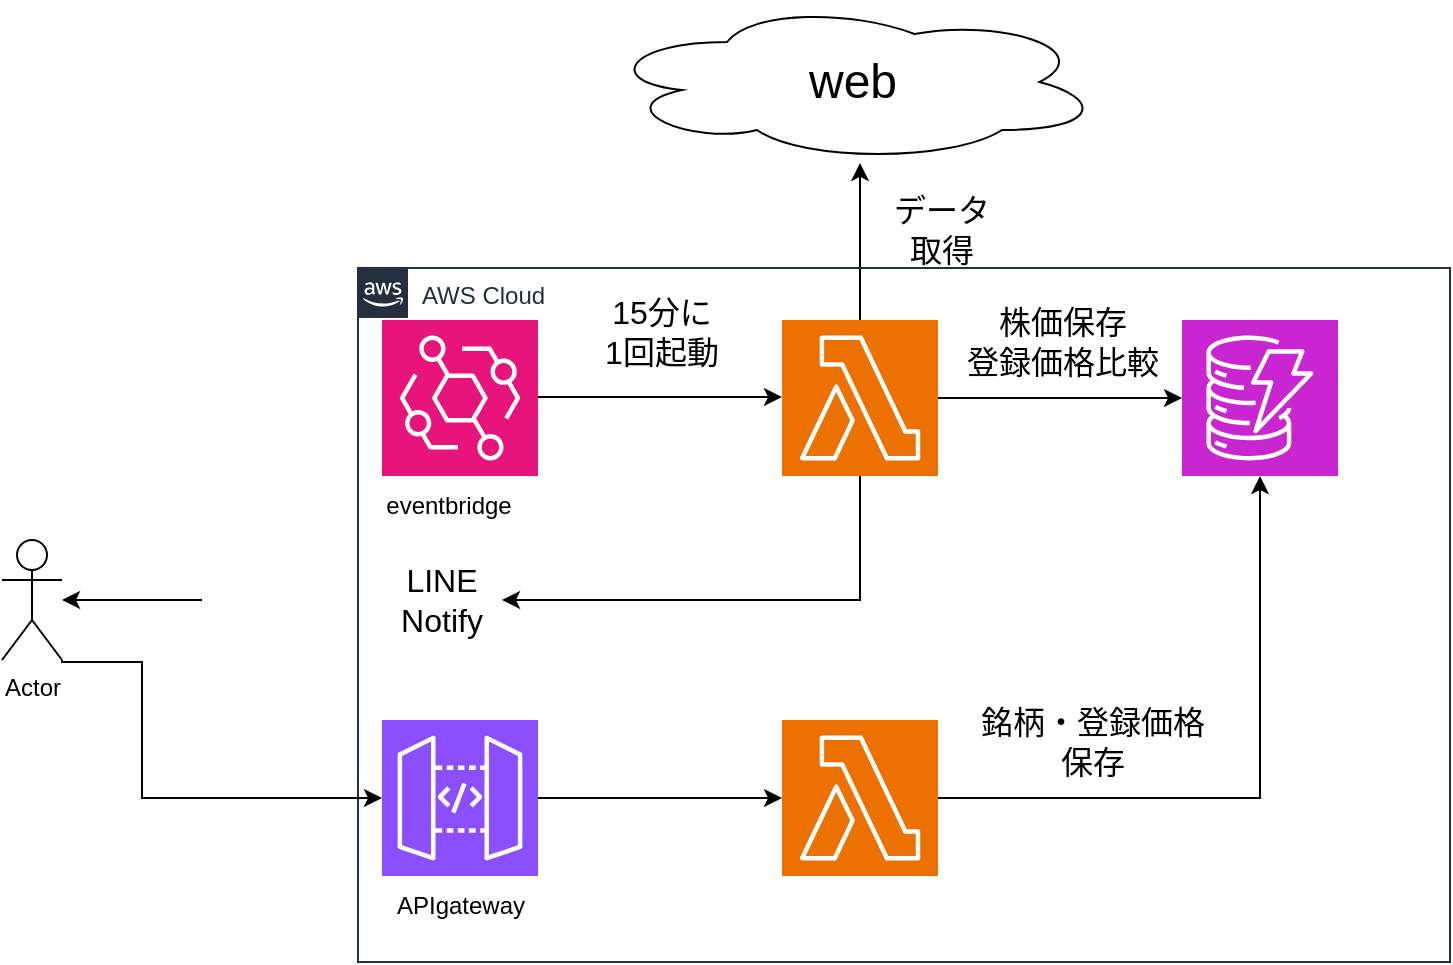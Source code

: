 <mxfile version="22.0.0" type="device">
  <diagram name="ページ1" id="7xlgtff8WEeSIWT2jsZ6">
    <mxGraphModel dx="934" dy="591" grid="1" gridSize="10" guides="1" tooltips="1" connect="1" arrows="1" fold="1" page="1" pageScale="1" pageWidth="827" pageHeight="1169" math="0" shadow="0">
      <root>
        <mxCell id="0" />
        <mxCell id="1" parent="0" />
        <mxCell id="yF9hUffa3QwHOXRLwSRs-1" value="Actor" style="shape=umlActor;verticalLabelPosition=bottom;verticalAlign=top;html=1;outlineConnect=0;" vertex="1" parent="1">
          <mxGeometry x="10" y="289" width="30" height="60" as="geometry" />
        </mxCell>
        <mxCell id="yF9hUffa3QwHOXRLwSRs-2" value="" style="sketch=0;points=[[0,0,0],[0.25,0,0],[0.5,0,0],[0.75,0,0],[1,0,0],[0,1,0],[0.25,1,0],[0.5,1,0],[0.75,1,0],[1,1,0],[0,0.25,0],[0,0.5,0],[0,0.75,0],[1,0.25,0],[1,0.5,0],[1,0.75,0]];outlineConnect=0;fontColor=#232F3E;fillColor=#C925D1;strokeColor=#ffffff;dashed=0;verticalLabelPosition=bottom;verticalAlign=top;align=center;html=1;fontSize=12;fontStyle=0;aspect=fixed;shape=mxgraph.aws4.resourceIcon;resIcon=mxgraph.aws4.dynamodb;" vertex="1" parent="1">
          <mxGeometry x="600" y="179" width="78" height="78" as="geometry" />
        </mxCell>
        <mxCell id="yF9hUffa3QwHOXRLwSRs-3" value="" style="sketch=0;points=[[0,0,0],[0.25,0,0],[0.5,0,0],[0.75,0,0],[1,0,0],[0,1,0],[0.25,1,0],[0.5,1,0],[0.75,1,0],[1,1,0],[0,0.25,0],[0,0.5,0],[0,0.75,0],[1,0.25,0],[1,0.5,0],[1,0.75,0]];outlineConnect=0;fontColor=#232F3E;fillColor=#ED7100;strokeColor=#ffffff;dashed=0;verticalLabelPosition=bottom;verticalAlign=top;align=center;html=1;fontSize=12;fontStyle=0;aspect=fixed;shape=mxgraph.aws4.resourceIcon;resIcon=mxgraph.aws4.lambda;" vertex="1" parent="1">
          <mxGeometry x="400" y="179" width="78" height="78" as="geometry" />
        </mxCell>
        <mxCell id="yF9hUffa3QwHOXRLwSRs-4" value="" style="sketch=0;points=[[0,0,0],[0.25,0,0],[0.5,0,0],[0.75,0,0],[1,0,0],[0,1,0],[0.25,1,0],[0.5,1,0],[0.75,1,0],[1,1,0],[0,0.25,0],[0,0.5,0],[0,0.75,0],[1,0.25,0],[1,0.5,0],[1,0.75,0]];outlineConnect=0;fontColor=#232F3E;fillColor=#E7157B;strokeColor=#ffffff;dashed=0;verticalLabelPosition=bottom;verticalAlign=top;align=center;html=1;fontSize=12;fontStyle=0;aspect=fixed;shape=mxgraph.aws4.resourceIcon;resIcon=mxgraph.aws4.eventbridge;" vertex="1" parent="1">
          <mxGeometry x="200" y="179" width="78" height="78" as="geometry" />
        </mxCell>
        <mxCell id="yF9hUffa3QwHOXRLwSRs-5" value="" style="ellipse;shape=cloud;whiteSpace=wrap;html=1;" vertex="1" parent="1">
          <mxGeometry x="310" y="20" width="250" height="80" as="geometry" />
        </mxCell>
        <mxCell id="yF9hUffa3QwHOXRLwSRs-6" value="&lt;font style=&quot;font-size: 24px;&quot;&gt;web&lt;/font&gt;" style="text;html=1;align=center;verticalAlign=middle;resizable=0;points=[];autosize=1;strokeColor=none;fillColor=none;" vertex="1" parent="1">
          <mxGeometry x="400" y="40" width="70" height="40" as="geometry" />
        </mxCell>
        <mxCell id="yF9hUffa3QwHOXRLwSRs-23" style="edgeStyle=orthogonalEdgeStyle;rounded=0;orthogonalLoop=1;jettySize=auto;html=1;exitX=1;exitY=0.5;exitDx=0;exitDy=0;exitPerimeter=0;" edge="1" parent="1" source="yF9hUffa3QwHOXRLwSRs-7" target="yF9hUffa3QwHOXRLwSRs-8">
          <mxGeometry relative="1" as="geometry" />
        </mxCell>
        <mxCell id="yF9hUffa3QwHOXRLwSRs-7" value="" style="sketch=0;points=[[0,0,0],[0.25,0,0],[0.5,0,0],[0.75,0,0],[1,0,0],[0,1,0],[0.25,1,0],[0.5,1,0],[0.75,1,0],[1,1,0],[0,0.25,0],[0,0.5,0],[0,0.75,0],[1,0.25,0],[1,0.5,0],[1,0.75,0]];outlineConnect=0;fontColor=#232F3E;fillColor=#8C4FFF;strokeColor=#ffffff;dashed=0;verticalLabelPosition=bottom;verticalAlign=top;align=center;html=1;fontSize=12;fontStyle=0;aspect=fixed;shape=mxgraph.aws4.resourceIcon;resIcon=mxgraph.aws4.api_gateway;" vertex="1" parent="1">
          <mxGeometry x="200" y="379" width="78" height="78" as="geometry" />
        </mxCell>
        <mxCell id="yF9hUffa3QwHOXRLwSRs-8" value="" style="sketch=0;points=[[0,0,0],[0.25,0,0],[0.5,0,0],[0.75,0,0],[1,0,0],[0,1,0],[0.25,1,0],[0.5,1,0],[0.75,1,0],[1,1,0],[0,0.25,0],[0,0.5,0],[0,0.75,0],[1,0.25,0],[1,0.5,0],[1,0.75,0]];outlineConnect=0;fontColor=#232F3E;fillColor=#ED7100;strokeColor=#ffffff;dashed=0;verticalLabelPosition=bottom;verticalAlign=top;align=center;html=1;fontSize=12;fontStyle=0;aspect=fixed;shape=mxgraph.aws4.resourceIcon;resIcon=mxgraph.aws4.lambda;" vertex="1" parent="1">
          <mxGeometry x="400" y="379" width="78" height="78" as="geometry" />
        </mxCell>
        <mxCell id="yF9hUffa3QwHOXRLwSRs-9" style="edgeStyle=orthogonalEdgeStyle;rounded=0;orthogonalLoop=1;jettySize=auto;html=1;exitX=1;exitY=0.25;exitDx=0;exitDy=0;exitPerimeter=0;entryX=0;entryY=0.25;entryDx=0;entryDy=0;entryPerimeter=0;" edge="1" parent="1">
          <mxGeometry relative="1" as="geometry">
            <mxPoint x="278" y="217.5" as="sourcePoint" />
            <mxPoint x="400" y="217.5" as="targetPoint" />
          </mxGeometry>
        </mxCell>
        <mxCell id="yF9hUffa3QwHOXRLwSRs-13" value="15分に1回起動" style="text;html=1;strokeColor=none;fillColor=none;align=center;verticalAlign=middle;whiteSpace=wrap;rounded=0;fontSize=16;" vertex="1" parent="1">
          <mxGeometry x="310" y="170" width="60" height="30" as="geometry" />
        </mxCell>
        <mxCell id="yF9hUffa3QwHOXRLwSRs-14" style="edgeStyle=orthogonalEdgeStyle;rounded=0;orthogonalLoop=1;jettySize=auto;html=1;entryX=0.516;entryY=1.006;entryDx=0;entryDy=0;entryPerimeter=0;" edge="1" parent="1" source="yF9hUffa3QwHOXRLwSRs-3" target="yF9hUffa3QwHOXRLwSRs-5">
          <mxGeometry relative="1" as="geometry" />
        </mxCell>
        <mxCell id="yF9hUffa3QwHOXRLwSRs-15" value="データ&lt;br style=&quot;font-size: 16px;&quot;&gt;取得" style="text;html=1;strokeColor=none;fillColor=none;align=center;verticalAlign=middle;whiteSpace=wrap;rounded=0;fontSize=16;" vertex="1" parent="1">
          <mxGeometry x="450" y="119" width="60" height="30" as="geometry" />
        </mxCell>
        <mxCell id="yF9hUffa3QwHOXRLwSRs-17" value="株価保存&lt;br style=&quot;font-size: 16px;&quot;&gt;登録価格比較" style="text;html=1;align=center;verticalAlign=middle;resizable=0;points=[];autosize=1;strokeColor=none;fillColor=none;fontSize=16;" vertex="1" parent="1">
          <mxGeometry x="480" y="165" width="120" height="50" as="geometry" />
        </mxCell>
        <mxCell id="yF9hUffa3QwHOXRLwSRs-19" value="銘柄・登録価格&lt;br style=&quot;font-size: 16px;&quot;&gt;保存" style="text;html=1;align=center;verticalAlign=middle;resizable=0;points=[];autosize=1;strokeColor=none;fillColor=none;fontSize=16;" vertex="1" parent="1">
          <mxGeometry x="485" y="365" width="140" height="50" as="geometry" />
        </mxCell>
        <mxCell id="yF9hUffa3QwHOXRLwSRs-20" style="edgeStyle=orthogonalEdgeStyle;rounded=0;orthogonalLoop=1;jettySize=auto;html=1;exitX=1;exitY=0.5;exitDx=0;exitDy=0;exitPerimeter=0;entryX=0;entryY=0.5;entryDx=0;entryDy=0;entryPerimeter=0;" edge="1" parent="1" source="yF9hUffa3QwHOXRLwSRs-3" target="yF9hUffa3QwHOXRLwSRs-2">
          <mxGeometry relative="1" as="geometry" />
        </mxCell>
        <mxCell id="yF9hUffa3QwHOXRLwSRs-30" style="edgeStyle=orthogonalEdgeStyle;rounded=0;orthogonalLoop=1;jettySize=auto;html=1;exitX=0;exitY=0.5;exitDx=0;exitDy=0;" edge="1" parent="1" source="yF9hUffa3QwHOXRLwSRs-21" target="yF9hUffa3QwHOXRLwSRs-1">
          <mxGeometry relative="1" as="geometry" />
        </mxCell>
        <mxCell id="yF9hUffa3QwHOXRLwSRs-21" value="" style="shape=image;verticalLabelPosition=bottom;labelBackgroundColor=default;verticalAlign=top;aspect=fixed;imageAspect=0;image=https://upload.wikimedia.org/wikipedia/commons/thumb/2/2e/LINE_New_App_Icon_%282020-12%29.png/480px-LINE_New_App_Icon_%282020-12%29.png;" vertex="1" parent="1">
          <mxGeometry x="110" y="280" width="78" height="78" as="geometry" />
        </mxCell>
        <mxCell id="yF9hUffa3QwHOXRLwSRs-22" style="edgeStyle=orthogonalEdgeStyle;rounded=0;orthogonalLoop=1;jettySize=auto;html=1;entryX=0.5;entryY=1;entryDx=0;entryDy=0;entryPerimeter=0;" edge="1" parent="1" source="yF9hUffa3QwHOXRLwSRs-8" target="yF9hUffa3QwHOXRLwSRs-2">
          <mxGeometry relative="1" as="geometry" />
        </mxCell>
        <mxCell id="yF9hUffa3QwHOXRLwSRs-25" value="" style="edgeStyle=orthogonalEdgeStyle;rounded=0;orthogonalLoop=1;jettySize=auto;html=1;exitX=0.5;exitY=1;exitDx=0;exitDy=0;exitPerimeter=0;entryX=1;entryY=0.5;entryDx=0;entryDy=0;" edge="1" parent="1" source="yF9hUffa3QwHOXRLwSRs-3" target="yF9hUffa3QwHOXRLwSRs-12">
          <mxGeometry relative="1" as="geometry">
            <mxPoint x="439" y="257" as="sourcePoint" />
            <mxPoint x="278" y="319" as="targetPoint" />
          </mxGeometry>
        </mxCell>
        <mxCell id="yF9hUffa3QwHOXRLwSRs-12" value="LINE Notify" style="text;html=1;strokeColor=none;fillColor=none;align=center;verticalAlign=middle;whiteSpace=wrap;rounded=0;fontSize=16;" vertex="1" parent="1">
          <mxGeometry x="200" y="304" width="60" height="30" as="geometry" />
        </mxCell>
        <mxCell id="yF9hUffa3QwHOXRLwSRs-26" value="" style="text;strokeColor=none;fillColor=none;align=left;verticalAlign=middle;spacingTop=-1;spacingLeft=4;spacingRight=4;rotatable=0;labelPosition=right;points=[];portConstraint=eastwest;" vertex="1" parent="1">
          <mxGeometry x="400" y="230" width="20" height="14" as="geometry" />
        </mxCell>
        <mxCell id="yF9hUffa3QwHOXRLwSRs-27" value="AWS Cloud" style="points=[[0,0],[0.25,0],[0.5,0],[0.75,0],[1,0],[1,0.25],[1,0.5],[1,0.75],[1,1],[0.75,1],[0.5,1],[0.25,1],[0,1],[0,0.75],[0,0.5],[0,0.25]];outlineConnect=0;gradientColor=none;html=1;whiteSpace=wrap;fontSize=12;fontStyle=0;container=1;pointerEvents=0;collapsible=0;recursiveResize=0;shape=mxgraph.aws4.group;grIcon=mxgraph.aws4.group_aws_cloud_alt;strokeColor=#232F3E;fillColor=none;verticalAlign=top;align=left;spacingLeft=30;fontColor=#232F3E;dashed=0;" vertex="1" parent="1">
          <mxGeometry x="188" y="153" width="546" height="347" as="geometry" />
        </mxCell>
        <mxCell id="yF9hUffa3QwHOXRLwSRs-32" value="eventbridge" style="text;html=1;align=center;verticalAlign=middle;resizable=0;points=[];autosize=1;strokeColor=none;fillColor=none;" vertex="1" parent="yF9hUffa3QwHOXRLwSRs-27">
          <mxGeometry y="104" width="90" height="30" as="geometry" />
        </mxCell>
        <mxCell id="yF9hUffa3QwHOXRLwSRs-33" value="APIgateway" style="text;html=1;align=center;verticalAlign=middle;resizable=0;points=[];autosize=1;strokeColor=none;fillColor=none;" vertex="1" parent="yF9hUffa3QwHOXRLwSRs-27">
          <mxGeometry x="6" y="304" width="90" height="30" as="geometry" />
        </mxCell>
        <mxCell id="yF9hUffa3QwHOXRLwSRs-31" style="edgeStyle=orthogonalEdgeStyle;rounded=0;orthogonalLoop=1;jettySize=auto;html=1;entryX=0;entryY=0.5;entryDx=0;entryDy=0;entryPerimeter=0;" edge="1" parent="1" source="yF9hUffa3QwHOXRLwSRs-1" target="yF9hUffa3QwHOXRLwSRs-7">
          <mxGeometry relative="1" as="geometry">
            <Array as="points">
              <mxPoint x="40" y="350" />
              <mxPoint x="80" y="350" />
              <mxPoint x="80" y="418" />
            </Array>
          </mxGeometry>
        </mxCell>
      </root>
    </mxGraphModel>
  </diagram>
</mxfile>
